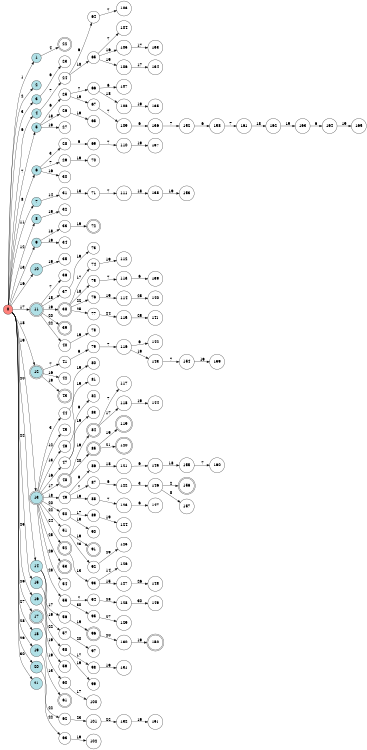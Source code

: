 digraph APTA {
__start0 [label="" shape="none"];

rankdir=LR;
size="8,5";

s0 [style="filled", color="black", fillcolor="#ff817b" shape="circle", label="0"];
s1 [style="filled", color="black", fillcolor="powderblue" shape="circle", label="1"];
s2 [style="filled", color="black", fillcolor="powderblue" shape="circle", label="2"];
s3 [style="filled", color="black", fillcolor="powderblue" shape="circle", label="3"];
s4 [style="filled", color="black", fillcolor="powderblue" shape="circle", label="4"];
s5 [style="filled", color="black", fillcolor="powderblue" shape="circle", label="5"];
s6 [style="filled", color="black", fillcolor="powderblue" shape="circle", label="6"];
s7 [style="filled", color="black", fillcolor="powderblue" shape="circle", label="7"];
s8 [style="filled", color="black", fillcolor="powderblue" shape="circle", label="8"];
s9 [style="filled", color="black", fillcolor="powderblue" shape="circle", label="9"];
s10 [style="filled", color="black", fillcolor="powderblue" shape="circle", label="10"];
s11 [style="rounded,filled", color="black", fillcolor="powderblue" shape="doublecircle", label="11"];
s12 [style="rounded,filled", color="black", fillcolor="powderblue" shape="doublecircle", label="12"];
s13 [style="rounded,filled", color="black", fillcolor="powderblue" shape="doublecircle", label="13"];
s14 [style="filled", color="black", fillcolor="powderblue" shape="circle", label="14"];
s15 [style="filled", color="black", fillcolor="powderblue" shape="circle", label="15"];
s16 [style="filled", color="black", fillcolor="powderblue" shape="circle", label="16"];
s17 [style="rounded,filled", color="black", fillcolor="powderblue" shape="doublecircle", label="17"];
s18 [style="filled", color="black", fillcolor="powderblue" shape="circle", label="18"];
s19 [style="filled", color="black", fillcolor="powderblue" shape="circle", label="19"];
s20 [style="filled", color="black", fillcolor="powderblue" shape="circle", label="20"];
s21 [style="filled", color="black", fillcolor="powderblue" shape="circle", label="21"];
s22 [style="rounded,filled", color="black", fillcolor="white" shape="doublecircle", label="22"];
s23 [style="filled", color="black", fillcolor="white" shape="circle", label="23"];
s24 [style="filled", color="black", fillcolor="white" shape="circle", label="24"];
s25 [style="filled", color="black", fillcolor="white" shape="circle", label="25"];
s26 [style="filled", color="black", fillcolor="white" shape="circle", label="26"];
s27 [style="filled", color="black", fillcolor="white" shape="circle", label="27"];
s28 [style="filled", color="black", fillcolor="white" shape="circle", label="28"];
s29 [style="filled", color="black", fillcolor="white" shape="circle", label="29"];
s30 [style="filled", color="black", fillcolor="white" shape="circle", label="30"];
s31 [style="filled", color="black", fillcolor="white" shape="circle", label="31"];
s32 [style="filled", color="black", fillcolor="white" shape="circle", label="32"];
s33 [style="filled", color="black", fillcolor="white" shape="circle", label="33"];
s34 [style="filled", color="black", fillcolor="white" shape="circle", label="34"];
s35 [style="filled", color="black", fillcolor="white" shape="circle", label="35"];
s36 [style="filled", color="black", fillcolor="white" shape="circle", label="36"];
s37 [style="filled", color="black", fillcolor="white" shape="circle", label="37"];
s38 [style="rounded,filled", color="black", fillcolor="white" shape="doublecircle", label="38"];
s39 [style="rounded,filled", color="black", fillcolor="white" shape="doublecircle", label="39"];
s40 [style="filled", color="black", fillcolor="white" shape="circle", label="40"];
s41 [style="filled", color="black", fillcolor="white" shape="circle", label="41"];
s42 [style="filled", color="black", fillcolor="white" shape="circle", label="42"];
s43 [style="rounded,filled", color="black", fillcolor="white" shape="doublecircle", label="43"];
s44 [style="filled", color="black", fillcolor="white" shape="circle", label="44"];
s45 [style="filled", color="black", fillcolor="white" shape="circle", label="45"];
s46 [style="filled", color="black", fillcolor="white" shape="circle", label="46"];
s47 [style="filled", color="black", fillcolor="white" shape="circle", label="47"];
s48 [style="rounded,filled", color="black", fillcolor="white" shape="doublecircle", label="48"];
s49 [style="filled", color="black", fillcolor="white" shape="circle", label="49"];
s50 [style="filled", color="black", fillcolor="white" shape="circle", label="50"];
s51 [style="filled", color="black", fillcolor="white" shape="circle", label="51"];
s52 [style="rounded,filled", color="black", fillcolor="white" shape="doublecircle", label="52"];
s53 [style="rounded,filled", color="black", fillcolor="white" shape="doublecircle", label="53"];
s54 [style="filled", color="black", fillcolor="white" shape="circle", label="54"];
s55 [style="filled", color="black", fillcolor="white" shape="circle", label="55"];
s56 [style="filled", color="black", fillcolor="white" shape="circle", label="56"];
s57 [style="filled", color="black", fillcolor="white" shape="circle", label="57"];
s58 [style="filled", color="black", fillcolor="white" shape="circle", label="58"];
s59 [style="filled", color="black", fillcolor="white" shape="circle", label="59"];
s60 [style="filled", color="black", fillcolor="white" shape="circle", label="60"];
s61 [style="rounded,filled", color="black", fillcolor="white" shape="doublecircle", label="61"];
s62 [style="filled", color="black", fillcolor="white" shape="circle", label="62"];
s63 [style="filled", color="black", fillcolor="white" shape="circle", label="63"];
s64 [style="filled", color="black", fillcolor="white" shape="circle", label="64"];
s65 [style="filled", color="black", fillcolor="white" shape="circle", label="65"];
s66 [style="filled", color="black", fillcolor="white" shape="circle", label="66"];
s67 [style="filled", color="black", fillcolor="white" shape="circle", label="67"];
s68 [style="filled", color="black", fillcolor="white" shape="circle", label="68"];
s69 [style="filled", color="black", fillcolor="white" shape="circle", label="69"];
s70 [style="filled", color="black", fillcolor="white" shape="circle", label="70"];
s71 [style="filled", color="black", fillcolor="white" shape="circle", label="71"];
s72 [style="rounded,filled", color="black", fillcolor="white" shape="doublecircle", label="72"];
s73 [style="filled", color="black", fillcolor="white" shape="circle", label="73"];
s74 [style="filled", color="black", fillcolor="white" shape="circle", label="74"];
s75 [style="filled", color="black", fillcolor="white" shape="circle", label="75"];
s76 [style="filled", color="black", fillcolor="white" shape="circle", label="76"];
s77 [style="filled", color="black", fillcolor="white" shape="circle", label="77"];
s78 [style="filled", color="black", fillcolor="white" shape="circle", label="78"];
s79 [style="filled", color="black", fillcolor="white" shape="circle", label="79"];
s80 [style="filled", color="black", fillcolor="white" shape="circle", label="80"];
s81 [style="filled", color="black", fillcolor="white" shape="circle", label="81"];
s82 [style="filled", color="black", fillcolor="white" shape="circle", label="82"];
s83 [style="filled", color="black", fillcolor="white" shape="circle", label="83"];
s84 [style="rounded,filled", color="black", fillcolor="white" shape="doublecircle", label="84"];
s85 [style="rounded,filled", color="black", fillcolor="white" shape="doublecircle", label="85"];
s86 [style="filled", color="black", fillcolor="white" shape="circle", label="86"];
s87 [style="filled", color="black", fillcolor="white" shape="circle", label="87"];
s88 [style="filled", color="black", fillcolor="white" shape="circle", label="88"];
s89 [style="filled", color="black", fillcolor="white" shape="circle", label="89"];
s90 [style="filled", color="black", fillcolor="white" shape="circle", label="90"];
s91 [style="rounded,filled", color="black", fillcolor="white" shape="doublecircle", label="91"];
s92 [style="filled", color="black", fillcolor="white" shape="circle", label="92"];
s93 [style="filled", color="black", fillcolor="white" shape="circle", label="93"];
s94 [style="filled", color="black", fillcolor="white" shape="circle", label="94"];
s95 [style="filled", color="black", fillcolor="white" shape="circle", label="95"];
s96 [style="rounded,filled", color="black", fillcolor="white" shape="doublecircle", label="96"];
s97 [style="filled", color="black", fillcolor="white" shape="circle", label="97"];
s98 [style="filled", color="black", fillcolor="white" shape="circle", label="98"];
s99 [style="filled", color="black", fillcolor="white" shape="circle", label="99"];
s100 [style="filled", color="black", fillcolor="white" shape="circle", label="100"];
s101 [style="filled", color="black", fillcolor="white" shape="circle", label="101"];
s102 [style="filled", color="black", fillcolor="white" shape="circle", label="102"];
s103 [style="filled", color="black", fillcolor="white" shape="circle", label="103"];
s104 [style="filled", color="black", fillcolor="white" shape="circle", label="104"];
s105 [style="filled", color="black", fillcolor="white" shape="circle", label="105"];
s106 [style="filled", color="black", fillcolor="white" shape="circle", label="106"];
s107 [style="filled", color="black", fillcolor="white" shape="circle", label="107"];
s108 [style="filled", color="black", fillcolor="white" shape="circle", label="108"];
s109 [style="filled", color="black", fillcolor="white" shape="circle", label="109"];
s110 [style="filled", color="black", fillcolor="white" shape="circle", label="110"];
s111 [style="filled", color="black", fillcolor="white" shape="circle", label="111"];
s112 [style="filled", color="black", fillcolor="white" shape="circle", label="112"];
s113 [style="filled", color="black", fillcolor="white" shape="circle", label="113"];
s114 [style="filled", color="black", fillcolor="white" shape="circle", label="114"];
s115 [style="filled", color="black", fillcolor="white" shape="circle", label="115"];
s116 [style="filled", color="black", fillcolor="white" shape="circle", label="116"];
s117 [style="filled", color="black", fillcolor="white" shape="circle", label="117"];
s118 [style="filled", color="black", fillcolor="white" shape="circle", label="118"];
s119 [style="rounded,filled", color="black", fillcolor="white" shape="doublecircle", label="119"];
s120 [style="rounded,filled", color="black", fillcolor="white" shape="doublecircle", label="120"];
s121 [style="filled", color="black", fillcolor="white" shape="circle", label="121"];
s122 [style="filled", color="black", fillcolor="white" shape="circle", label="122"];
s123 [style="filled", color="black", fillcolor="white" shape="circle", label="123"];
s124 [style="filled", color="black", fillcolor="white" shape="circle", label="124"];
s125 [style="filled", color="black", fillcolor="white" shape="circle", label="125"];
s126 [style="filled", color="black", fillcolor="white" shape="circle", label="126"];
s127 [style="filled", color="black", fillcolor="white" shape="circle", label="127"];
s128 [style="filled", color="black", fillcolor="white" shape="circle", label="128"];
s129 [style="filled", color="black", fillcolor="white" shape="circle", label="129"];
s130 [style="filled", color="black", fillcolor="white" shape="circle", label="130"];
s131 [style="filled", color="black", fillcolor="white" shape="circle", label="131"];
s132 [style="filled", color="black", fillcolor="white" shape="circle", label="132"];
s133 [style="filled", color="black", fillcolor="white" shape="circle", label="133"];
s134 [style="filled", color="black", fillcolor="white" shape="circle", label="134"];
s135 [style="filled", color="black", fillcolor="white" shape="circle", label="135"];
s136 [style="filled", color="black", fillcolor="white" shape="circle", label="136"];
s137 [style="filled", color="black", fillcolor="white" shape="circle", label="137"];
s138 [style="filled", color="black", fillcolor="white" shape="circle", label="138"];
s139 [style="filled", color="black", fillcolor="white" shape="circle", label="139"];
s140 [style="filled", color="black", fillcolor="white" shape="circle", label="140"];
s141 [style="filled", color="black", fillcolor="white" shape="circle", label="141"];
s142 [style="filled", color="black", fillcolor="white" shape="circle", label="142"];
s143 [style="filled", color="black", fillcolor="white" shape="circle", label="143"];
s144 [style="filled", color="black", fillcolor="white" shape="circle", label="144"];
s145 [style="filled", color="black", fillcolor="white" shape="circle", label="145"];
s146 [style="filled", color="black", fillcolor="white" shape="circle", label="146"];
s147 [style="filled", color="black", fillcolor="white" shape="circle", label="147"];
s148 [style="filled", color="black", fillcolor="white" shape="circle", label="148"];
s149 [style="filled", color="black", fillcolor="white" shape="circle", label="149"];
s150 [style="rounded,filled", color="black", fillcolor="white" shape="doublecircle", label="150"];
s151 [style="filled", color="black", fillcolor="white" shape="circle", label="151"];
s152 [style="filled", color="black", fillcolor="white" shape="circle", label="152"];
s153 [style="filled", color="black", fillcolor="white" shape="circle", label="153"];
s154 [style="filled", color="black", fillcolor="white" shape="circle", label="154"];
s155 [style="filled", color="black", fillcolor="white" shape="circle", label="155"];
s156 [style="rounded,filled", color="black", fillcolor="white" shape="doublecircle", label="156"];
s157 [style="filled", color="black", fillcolor="white" shape="circle", label="157"];
s158 [style="filled", color="black", fillcolor="white" shape="circle", label="158"];
s159 [style="filled", color="black", fillcolor="white" shape="circle", label="159"];
s160 [style="filled", color="black", fillcolor="white" shape="circle", label="160"];
s161 [style="filled", color="black", fillcolor="white" shape="circle", label="161"];
s162 [style="filled", color="black", fillcolor="white" shape="circle", label="162"];
s163 [style="filled", color="black", fillcolor="white" shape="circle", label="163"];
s164 [style="filled", color="black", fillcolor="white" shape="circle", label="164"];
s165 [style="filled", color="black", fillcolor="white" shape="circle", label="165"];
s0 -> s1 [label="1"];
s0 -> s2 [label="2"];
s0 -> s3 [label="3"];
s0 -> s4 [label="6"];
s0 -> s5 [label="7"];
s0 -> s6 [label="8"];
s0 -> s7 [label="11"];
s0 -> s8 [label="12"];
s0 -> s9 [label="13"];
s0 -> s10 [label="16"];
s0 -> s11 [label="17"];
s0 -> s12 [label="18"];
s0 -> s13 [label="19"];
s0 -> s14 [label="20"];
s0 -> s15 [label="22"];
s0 -> s16 [label="25"];
s0 -> s17 [label="26"];
s0 -> s18 [label="27"];
s0 -> s19 [label="28"];
s0 -> s20 [label="29"];
s0 -> s21 [label="30"];
s1 -> s22 [label="4"];
s3 -> s23 [label="6"];
s4 -> s24 [label="7"];
s5 -> s25 [label="6"];
s5 -> s26 [label="18"];
s5 -> s27 [label="19"];
s6 -> s28 [label="3"];
s6 -> s29 [label="7"];
s6 -> s30 [label="16"];
s7 -> s31 [label="14"];
s8 -> s32 [label="19"];
s9 -> s33 [label="18"];
s9 -> s34 [label="19"];
s10 -> s35 [label="19"];
s11 -> s36 [label="7"];
s11 -> s37 [label="18"];
s11 -> s38 [label="19"];
s11 -> s39 [label="20"];
s11 -> s40 [label="22"];
s12 -> s41 [label="7"];
s12 -> s42 [label="16"];
s12 -> s43 [label="19"];
s13 -> s44 [label="3"];
s13 -> s45 [label="12"];
s13 -> s46 [label="13"];
s13 -> s47 [label="16"];
s13 -> s48 [label="17"];
s13 -> s49 [label="18"];
s13 -> s50 [label="20"];
s13 -> s51 [label="22"];
s13 -> s52 [label="24"];
s13 -> s53 [label="25"];
s13 -> s54 [label="26"];
s13 -> s55 [label="28"];
s14 -> s56 [label="17"];
s14 -> s57 [label="19"];
s14 -> s58 [label="22"];
s15 -> s59 [label="19"];
s16 -> s60 [label="19"];
s17 -> s61 [label="13"];
s19 -> s62 [label="22"];
s20 -> s63 [label="22"];
s24 -> s64 [label="6"];
s24 -> s65 [label="18"];
s25 -> s66 [label="7"];
s25 -> s67 [label="19"];
s26 -> s68 [label="19"];
s28 -> s69 [label="6"];
s29 -> s70 [label="19"];
s31 -> s71 [label="13"];
s33 -> s72 [label="19"];
s37 -> s73 [label="19"];
s38 -> s74 [label="17"];
s38 -> s75 [label="18"];
s38 -> s76 [label="22"];
s38 -> s77 [label="25"];
s40 -> s78 [label="19"];
s41 -> s79 [label="6"];
s44 -> s80 [label="19"];
s46 -> s81 [label="19"];
s47 -> s82 [label="6"];
s47 -> s83 [label="19"];
s48 -> s84 [label="19"];
s48 -> s85 [label="20"];
s49 -> s86 [label="6"];
s49 -> s87 [label="7"];
s49 -> s88 [label="19"];
s50 -> s89 [label="17"];
s50 -> s90 [label="19"];
s51 -> s91 [label="19"];
s51 -> s92 [label="23"];
s52 -> s93 [label="13"];
s55 -> s94 [label="7"];
s55 -> s95 [label="30"];
s56 -> s96 [label="19"];
s57 -> s97 [label="20"];
s58 -> s98 [label="17"];
s58 -> s99 [label="19"];
s60 -> s100 [label="17"];
s62 -> s101 [label="23"];
s63 -> s102 [label="19"];
s64 -> s103 [label="7"];
s65 -> s104 [label="7"];
s65 -> s105 [label="16"];
s65 -> s106 [label="19"];
s66 -> s107 [label="6"];
s66 -> s108 [label="18"];
s67 -> s109 [label="7"];
s69 -> s110 [label="7"];
s71 -> s111 [label="7"];
s74 -> s112 [label="19"];
s75 -> s113 [label="7"];
s76 -> s114 [label="19"];
s77 -> s115 [label="24"];
s79 -> s116 [label="7"];
s84 -> s117 [label="7"];
s84 -> s118 [label="17"];
s85 -> s119 [label="19"];
s85 -> s120 [label="21"];
s86 -> s121 [label="18"];
s87 -> s122 [label="6"];
s88 -> s123 [label="7"];
s89 -> s124 [label="19"];
s92 -> s125 [label="29"];
s93 -> s126 [label="14"];
s93 -> s127 [label="15"];
s94 -> s128 [label="28"];
s95 -> s129 [label="27"];
s96 -> s130 [label="20"];
s98 -> s131 [label="19"];
s101 -> s132 [label="22"];
s105 -> s133 [label="17"];
s106 -> s134 [label="17"];
s108 -> s135 [label="19"];
s109 -> s136 [label="6"];
s110 -> s137 [label="19"];
s111 -> s138 [label="18"];
s113 -> s139 [label="6"];
s114 -> s140 [label="25"];
s115 -> s141 [label="25"];
s116 -> s142 [label="6"];
s116 -> s143 [label="19"];
s118 -> s144 [label="19"];
s121 -> s145 [label="6"];
s122 -> s146 [label="3"];
s123 -> s147 [label="6"];
s127 -> s148 [label="26"];
s128 -> s149 [label="30"];
s130 -> s150 [label="19"];
s132 -> s151 [label="19"];
s136 -> s152 [label="7"];
s138 -> s153 [label="19"];
s143 -> s154 [label="7"];
s145 -> s155 [label="18"];
s146 -> s156 [label="2"];
s146 -> s157 [label="8"];
s152 -> s158 [label="6"];
s154 -> s159 [label="19"];
s155 -> s160 [label="7"];
s158 -> s161 [label="7"];
s161 -> s162 [label="18"];
s162 -> s163 [label="19"];
s163 -> s164 [label="6"];
s164 -> s165 [label="19"];

}